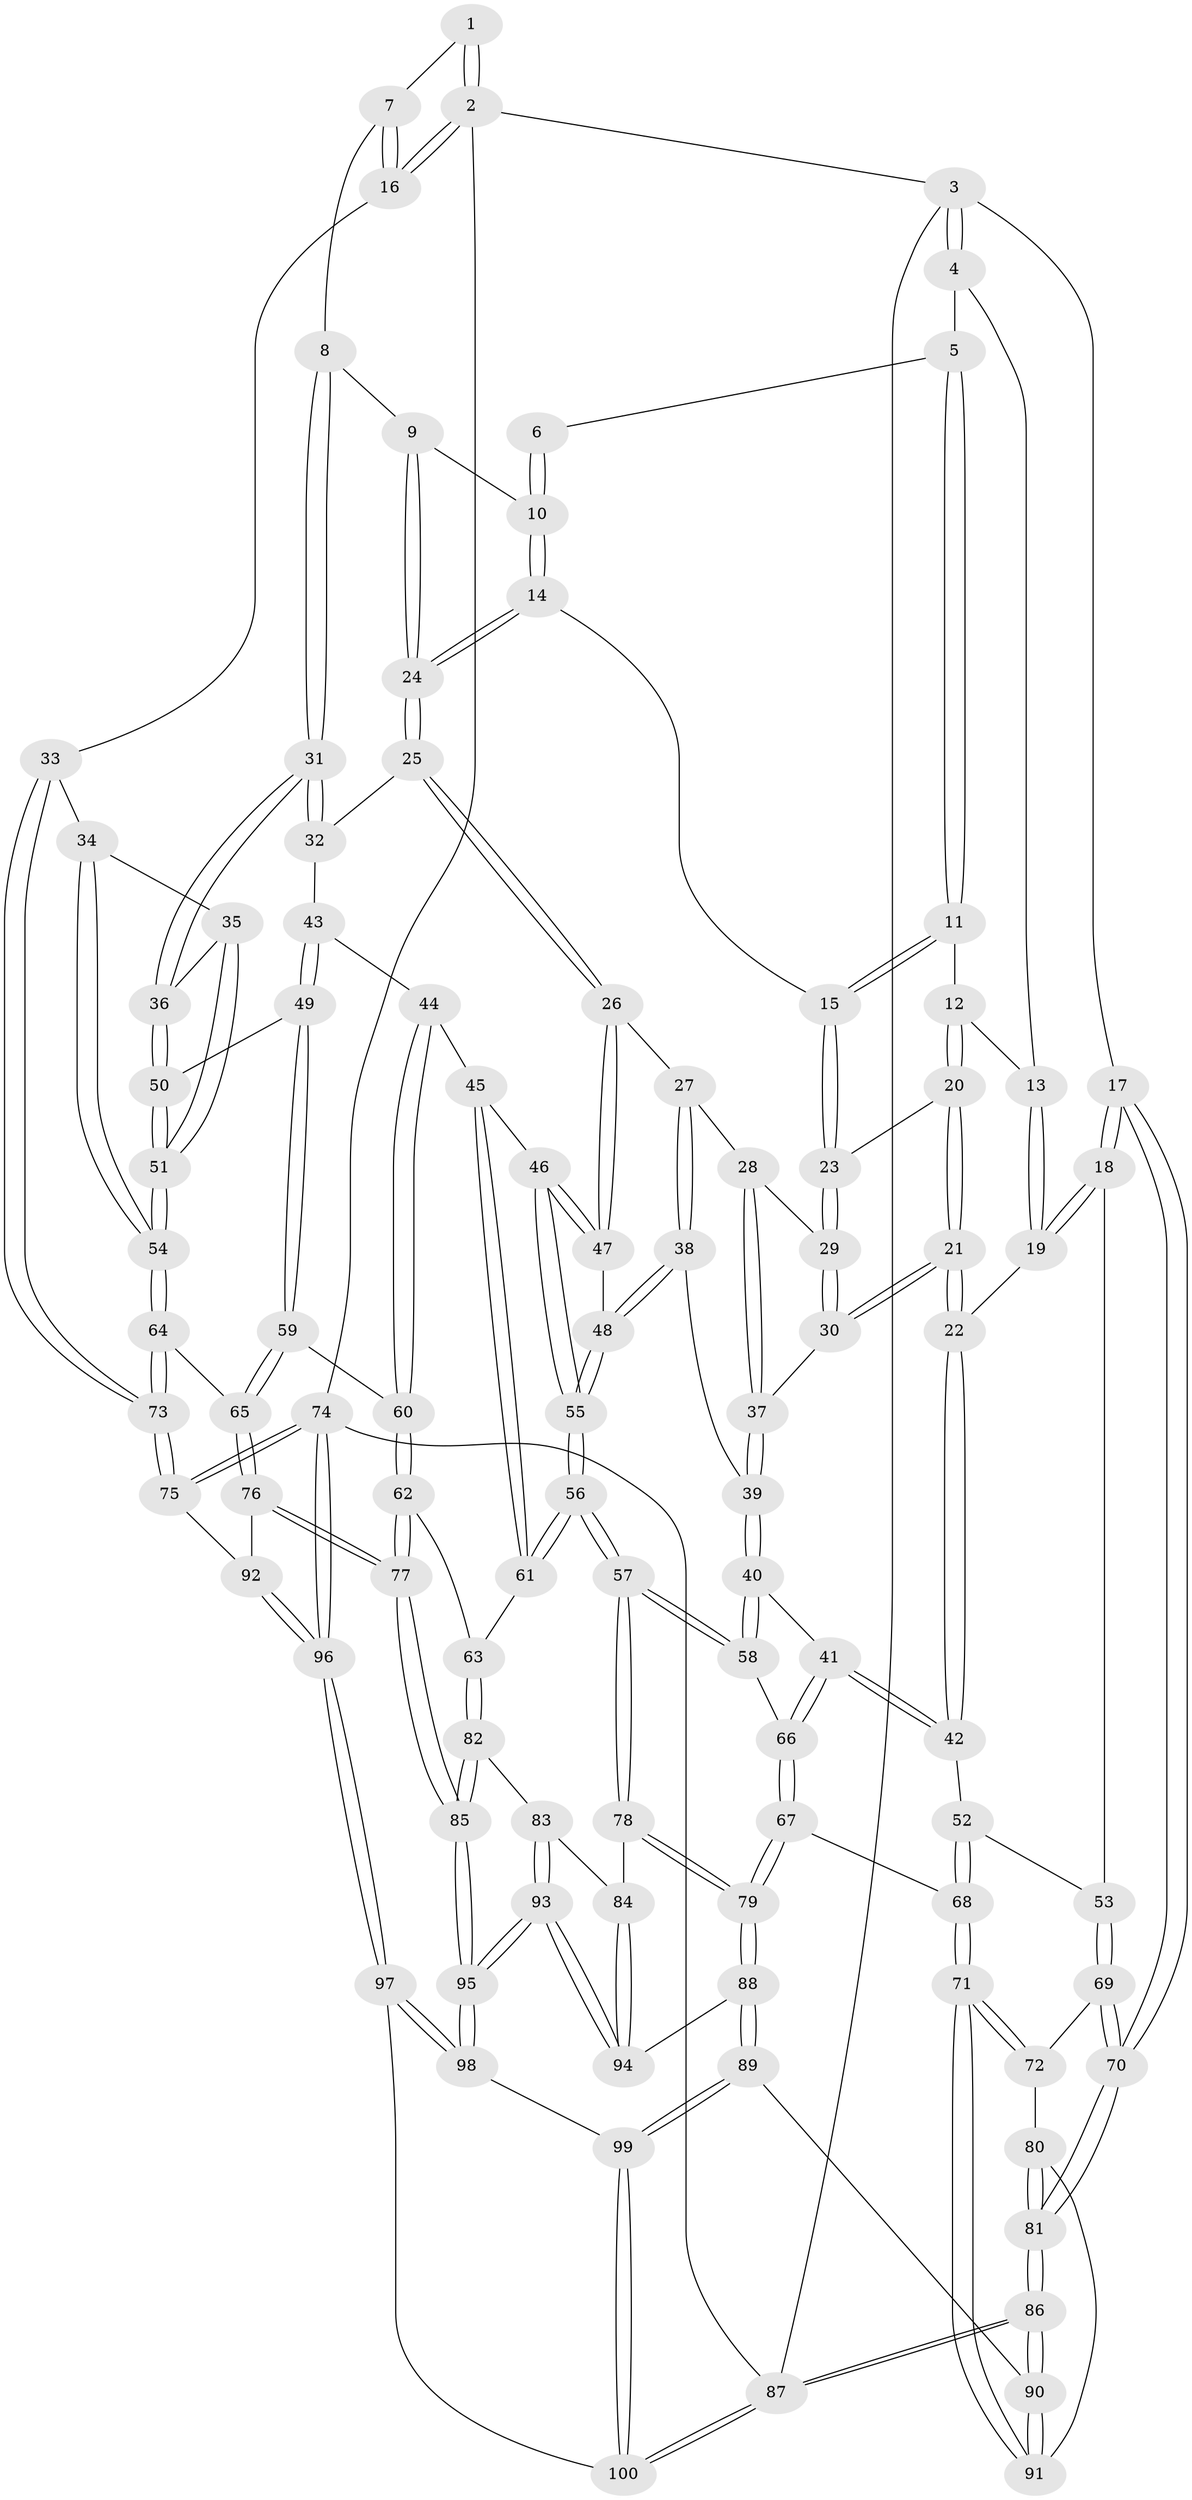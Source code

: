 // Generated by graph-tools (version 1.1) at 2025/27/03/09/25 03:27:10]
// undirected, 100 vertices, 247 edges
graph export_dot {
graph [start="1"]
  node [color=gray90,style=filled];
  1 [pos="+0.7432516341720926+0"];
  2 [pos="+1+0"];
  3 [pos="+0+0"];
  4 [pos="+0.15470196355237537+0"];
  5 [pos="+0.3385811407087261+0"];
  6 [pos="+0.7370429327121515+0"];
  7 [pos="+0.911917596481984+0.0765603090402729"];
  8 [pos="+0.81536474317372+0.14747080363050147"];
  9 [pos="+0.7814500575254253+0.10939125131392727"];
  10 [pos="+0.7152705194414105+0"];
  11 [pos="+0.3529704022941893+0"];
  12 [pos="+0.24004819336565889+0.11232228635833512"];
  13 [pos="+0.1503028426061291+0.09889230958128356"];
  14 [pos="+0.5635022672345265+0.11679319757867426"];
  15 [pos="+0.4426723558265545+0.09763892686544479"];
  16 [pos="+1+0.04315355621666407"];
  17 [pos="+0+0.201243918651672"];
  18 [pos="+0+0.20714816058656618"];
  19 [pos="+0.031168707258625212+0.19899750544387385"];
  20 [pos="+0.25158561803996726+0.12741929294828258"];
  21 [pos="+0.2567957204999584+0.23907854804081924"];
  22 [pos="+0.2278265344841797+0.2883413406742806"];
  23 [pos="+0.4297197014503981+0.11658926355419494"];
  24 [pos="+0.5984535551930082+0.16639397485419033"];
  25 [pos="+0.6098783038291813+0.22339802962079414"];
  26 [pos="+0.5538649502931753+0.2727031287734009"];
  27 [pos="+0.48137584848436427+0.24673736441478195"];
  28 [pos="+0.4301425330076319+0.2070550052622841"];
  29 [pos="+0.4236389095171424+0.1380985063975038"];
  30 [pos="+0.2985850747883377+0.22355374807588094"];
  31 [pos="+0.8304686825396494+0.2302709748664068"];
  32 [pos="+0.6375769100510601+0.24259929088596108"];
  33 [pos="+1+0.20731249985835068"];
  34 [pos="+0.9633914713688677+0.2758828287813356"];
  35 [pos="+0.8858665227283398+0.26754215501092565"];
  36 [pos="+0.8549191614398873+0.2634762417492887"];
  37 [pos="+0.4040489219482169+0.26693639082500964"];
  38 [pos="+0.44580937718439456+0.35976368833503014"];
  39 [pos="+0.3920517088929341+0.34663586718512956"];
  40 [pos="+0.34573603696350164+0.3652270540920503"];
  41 [pos="+0.34032339768165254+0.3654969694449246"];
  42 [pos="+0.23733807228864634+0.31520830682195816"];
  43 [pos="+0.6512954833431033+0.29250260790161065"];
  44 [pos="+0.6412755723585707+0.38113514022557493"];
  45 [pos="+0.6098298300795955+0.39448024531564485"];
  46 [pos="+0.5852000504601178+0.38616381843120945"];
  47 [pos="+0.5464475947135928+0.29252403802729193"];
  48 [pos="+0.4486519655582381+0.3608807316835236"];
  49 [pos="+0.7929998316147518+0.36317089539362307"];
  50 [pos="+0.8017643601158995+0.3540485425907249"];
  51 [pos="+0.9012964325476707+0.443403110097591"];
  52 [pos="+0.19297142121246097+0.3828364269111307"];
  53 [pos="+0.1419752387831714+0.4106101200729736"];
  54 [pos="+0.9428397929724761+0.48730561681813256"];
  55 [pos="+0.4917463405450629+0.418855995276982"];
  56 [pos="+0.49048337171727013+0.5139654055008136"];
  57 [pos="+0.46506456747570196+0.5500070766795393"];
  58 [pos="+0.40567567598294396+0.4893872094816859"];
  59 [pos="+0.759533683308516+0.4185173267286512"];
  60 [pos="+0.7509638078924366+0.4221286332457246"];
  61 [pos="+0.6046285187473895+0.4929973161300497"];
  62 [pos="+0.7143292362687211+0.4791284459286612"];
  63 [pos="+0.6339917606774872+0.5113696557809753"];
  64 [pos="+0.9463014820320195+0.5046774541356767"];
  65 [pos="+0.8729361716337505+0.5461376151862667"];
  66 [pos="+0.2993931207865363+0.4829853160611301"];
  67 [pos="+0.2799616567476918+0.5107144154215748"];
  68 [pos="+0.253713234473388+0.5206805943550034"];
  69 [pos="+0.0967495439326614+0.469437920684042"];
  70 [pos="+0+0.41094925403209204"];
  71 [pos="+0.19093465903475057+0.594844007955943"];
  72 [pos="+0.10496735061598242+0.48643843397274283"];
  73 [pos="+1+0.5684407972940149"];
  74 [pos="+1+1"];
  75 [pos="+1+0.740640661526012"];
  76 [pos="+0.8376198054588452+0.6220856203035132"];
  77 [pos="+0.7630473888885373+0.6443145419053851"];
  78 [pos="+0.4638273851851275+0.5553519025379319"];
  79 [pos="+0.43210440726079413+0.5925730109515863"];
  80 [pos="+0.023977172646355856+0.5916465617787628"];
  81 [pos="+0+0.626395697283209"];
  82 [pos="+0.6397476995501962+0.5759633686140366"];
  83 [pos="+0.5799978290109811+0.6063723759027365"];
  84 [pos="+0.5384152650081051+0.5941210048903579"];
  85 [pos="+0.7447884217425981+0.6576864415865561"];
  86 [pos="+0+1"];
  87 [pos="+0+1"];
  88 [pos="+0.3960704118942761+0.6975042684012301"];
  89 [pos="+0.336015370870081+0.7559872502358934"];
  90 [pos="+0.214016398629754+0.7388731663969966"];
  91 [pos="+0.18874808303422447+0.6266660287567344"];
  92 [pos="+0.8805927893974405+0.661674487482299"];
  93 [pos="+0.6155831436302237+0.7429329303322441"];
  94 [pos="+0.550872880991047+0.7217140258272958"];
  95 [pos="+0.6772916053151777+0.7890554875111047"];
  96 [pos="+0.9062343919604402+1"];
  97 [pos="+0.7452490226788369+1"];
  98 [pos="+0.7035444488878625+1"];
  99 [pos="+0.3715964965099849+0.8185772542034766"];
  100 [pos="+0.26930131166509763+1"];
  1 -- 2;
  1 -- 2;
  1 -- 7;
  2 -- 3;
  2 -- 16;
  2 -- 16;
  2 -- 74;
  3 -- 4;
  3 -- 4;
  3 -- 17;
  3 -- 87;
  4 -- 5;
  4 -- 13;
  5 -- 6;
  5 -- 11;
  5 -- 11;
  6 -- 10;
  6 -- 10;
  7 -- 8;
  7 -- 16;
  7 -- 16;
  8 -- 9;
  8 -- 31;
  8 -- 31;
  9 -- 10;
  9 -- 24;
  9 -- 24;
  10 -- 14;
  10 -- 14;
  11 -- 12;
  11 -- 15;
  11 -- 15;
  12 -- 13;
  12 -- 20;
  12 -- 20;
  13 -- 19;
  13 -- 19;
  14 -- 15;
  14 -- 24;
  14 -- 24;
  15 -- 23;
  15 -- 23;
  16 -- 33;
  17 -- 18;
  17 -- 18;
  17 -- 70;
  17 -- 70;
  18 -- 19;
  18 -- 19;
  18 -- 53;
  19 -- 22;
  20 -- 21;
  20 -- 21;
  20 -- 23;
  21 -- 22;
  21 -- 22;
  21 -- 30;
  21 -- 30;
  22 -- 42;
  22 -- 42;
  23 -- 29;
  23 -- 29;
  24 -- 25;
  24 -- 25;
  25 -- 26;
  25 -- 26;
  25 -- 32;
  26 -- 27;
  26 -- 47;
  26 -- 47;
  27 -- 28;
  27 -- 38;
  27 -- 38;
  28 -- 29;
  28 -- 37;
  28 -- 37;
  29 -- 30;
  29 -- 30;
  30 -- 37;
  31 -- 32;
  31 -- 32;
  31 -- 36;
  31 -- 36;
  32 -- 43;
  33 -- 34;
  33 -- 73;
  33 -- 73;
  34 -- 35;
  34 -- 54;
  34 -- 54;
  35 -- 36;
  35 -- 51;
  35 -- 51;
  36 -- 50;
  36 -- 50;
  37 -- 39;
  37 -- 39;
  38 -- 39;
  38 -- 48;
  38 -- 48;
  39 -- 40;
  39 -- 40;
  40 -- 41;
  40 -- 58;
  40 -- 58;
  41 -- 42;
  41 -- 42;
  41 -- 66;
  41 -- 66;
  42 -- 52;
  43 -- 44;
  43 -- 49;
  43 -- 49;
  44 -- 45;
  44 -- 60;
  44 -- 60;
  45 -- 46;
  45 -- 61;
  45 -- 61;
  46 -- 47;
  46 -- 47;
  46 -- 55;
  46 -- 55;
  47 -- 48;
  48 -- 55;
  48 -- 55;
  49 -- 50;
  49 -- 59;
  49 -- 59;
  50 -- 51;
  50 -- 51;
  51 -- 54;
  51 -- 54;
  52 -- 53;
  52 -- 68;
  52 -- 68;
  53 -- 69;
  53 -- 69;
  54 -- 64;
  54 -- 64;
  55 -- 56;
  55 -- 56;
  56 -- 57;
  56 -- 57;
  56 -- 61;
  56 -- 61;
  57 -- 58;
  57 -- 58;
  57 -- 78;
  57 -- 78;
  58 -- 66;
  59 -- 60;
  59 -- 65;
  59 -- 65;
  60 -- 62;
  60 -- 62;
  61 -- 63;
  62 -- 63;
  62 -- 77;
  62 -- 77;
  63 -- 82;
  63 -- 82;
  64 -- 65;
  64 -- 73;
  64 -- 73;
  65 -- 76;
  65 -- 76;
  66 -- 67;
  66 -- 67;
  67 -- 68;
  67 -- 79;
  67 -- 79;
  68 -- 71;
  68 -- 71;
  69 -- 70;
  69 -- 70;
  69 -- 72;
  70 -- 81;
  70 -- 81;
  71 -- 72;
  71 -- 72;
  71 -- 91;
  71 -- 91;
  72 -- 80;
  73 -- 75;
  73 -- 75;
  74 -- 75;
  74 -- 75;
  74 -- 96;
  74 -- 96;
  74 -- 87;
  75 -- 92;
  76 -- 77;
  76 -- 77;
  76 -- 92;
  77 -- 85;
  77 -- 85;
  78 -- 79;
  78 -- 79;
  78 -- 84;
  79 -- 88;
  79 -- 88;
  80 -- 81;
  80 -- 81;
  80 -- 91;
  81 -- 86;
  81 -- 86;
  82 -- 83;
  82 -- 85;
  82 -- 85;
  83 -- 84;
  83 -- 93;
  83 -- 93;
  84 -- 94;
  84 -- 94;
  85 -- 95;
  85 -- 95;
  86 -- 87;
  86 -- 87;
  86 -- 90;
  86 -- 90;
  87 -- 100;
  87 -- 100;
  88 -- 89;
  88 -- 89;
  88 -- 94;
  89 -- 90;
  89 -- 99;
  89 -- 99;
  90 -- 91;
  90 -- 91;
  92 -- 96;
  92 -- 96;
  93 -- 94;
  93 -- 94;
  93 -- 95;
  93 -- 95;
  95 -- 98;
  95 -- 98;
  96 -- 97;
  96 -- 97;
  97 -- 98;
  97 -- 98;
  97 -- 100;
  98 -- 99;
  99 -- 100;
  99 -- 100;
}

